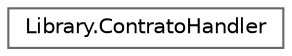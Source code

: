 digraph "Graphical Class Hierarchy"
{
 // INTERACTIVE_SVG=YES
 // LATEX_PDF_SIZE
  bgcolor="transparent";
  edge [fontname=Helvetica,fontsize=10,labelfontname=Helvetica,labelfontsize=10];
  node [fontname=Helvetica,fontsize=10,shape=box,height=0.2,width=0.4];
  rankdir="LR";
  Node0 [label="Library.ContratoHandler",height=0.2,width=0.4,color="grey40", fillcolor="white", style="filled",URL="$classLibrary_1_1ContratoHandler.html",tooltip="Clase para manejar el catalogo"];
}
